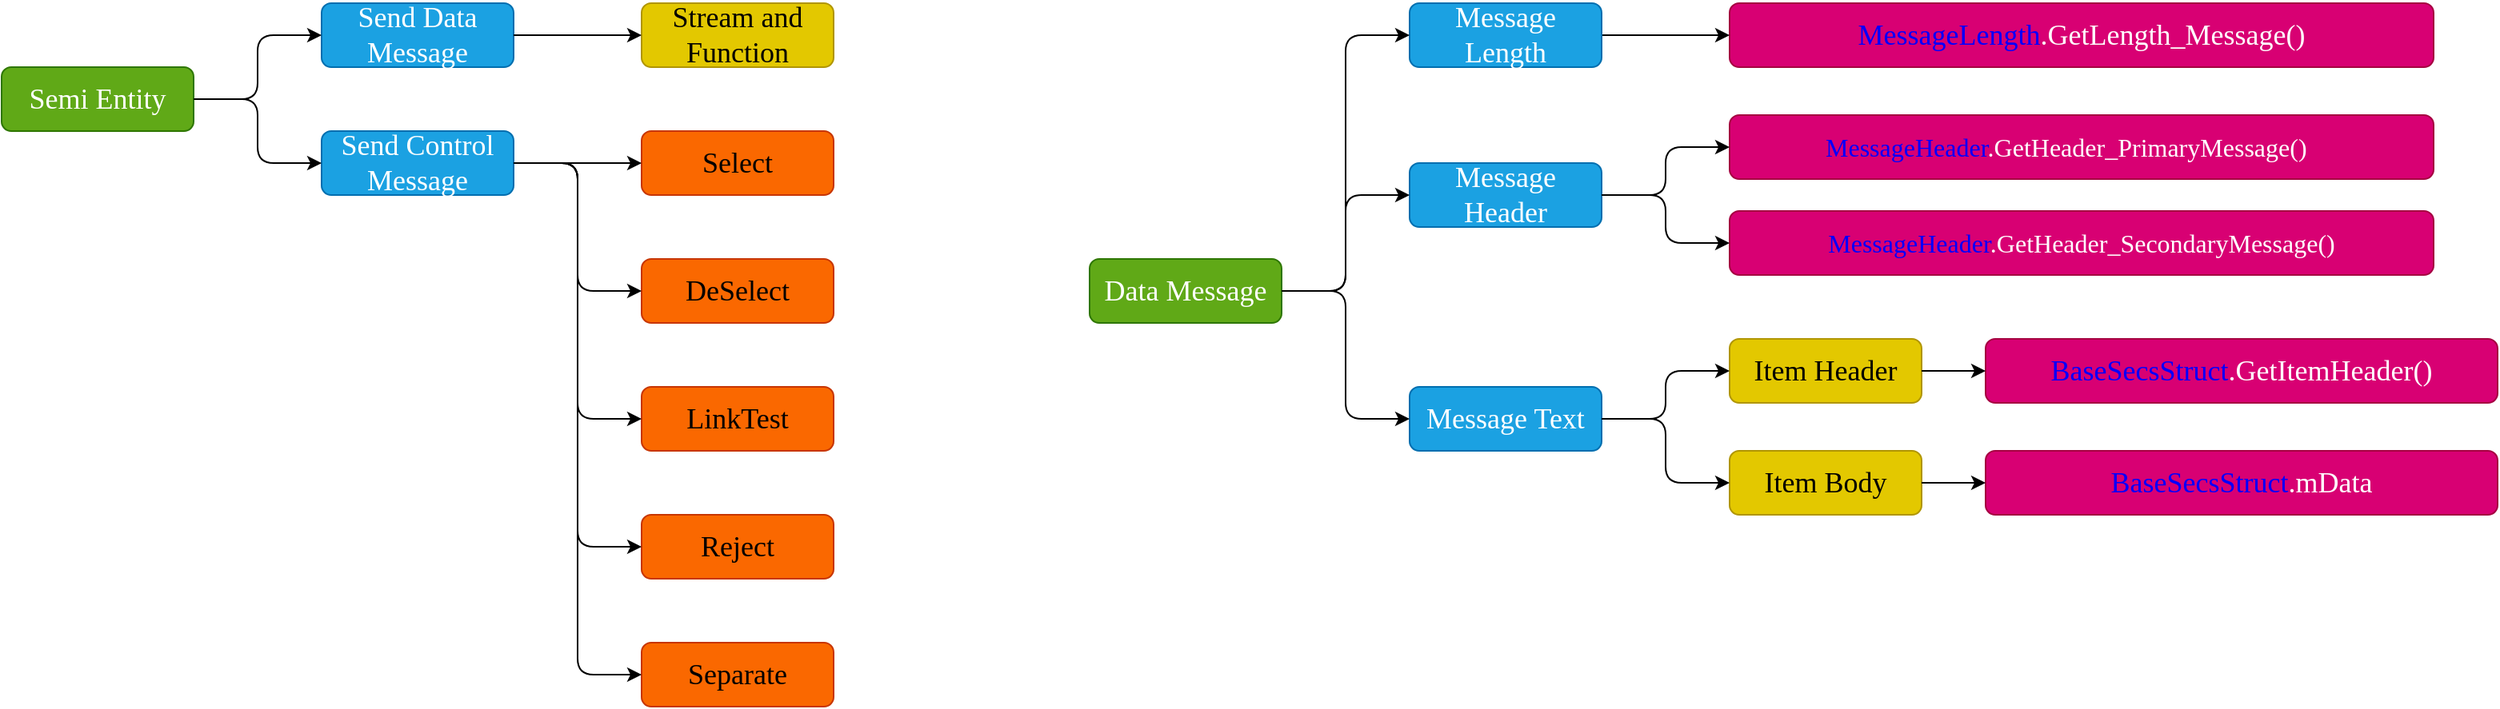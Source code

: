 <mxfile>
    <diagram id="94W7TybBtprLZWba6eNM" name="HSMS Message">
        <mxGraphModel dx="1466" dy="830" grid="1" gridSize="10" guides="1" tooltips="1" connect="1" arrows="1" fold="1" page="0" pageScale="1" pageWidth="827" pageHeight="1169" math="0" shadow="0">
            <root>
                <mxCell id="0"/>
                <mxCell id="1" parent="0"/>
                <mxCell id="2" value="" style="group;movable=0;resizable=0;rotatable=0;deletable=0;editable=0;connectable=0;" parent="1" vertex="1" connectable="0">
                    <mxGeometry x="80" y="120" width="520" height="440" as="geometry"/>
                </mxCell>
                <mxCell id="scNVsLxmT9Py_PAUhD3m-17" value="Semi Entity" style="rounded=1;whiteSpace=wrap;html=1;fontFamily=Comic Sans MS;fillColor=#60a917;fontColor=#ffffff;strokeColor=#2D7600;fontSize=18;movable=0;resizable=0;rotatable=0;deletable=0;editable=0;connectable=0;" parent="2" vertex="1">
                    <mxGeometry y="40" width="120" height="40" as="geometry"/>
                </mxCell>
                <mxCell id="scNVsLxmT9Py_PAUhD3m-19" value="Send Data Message" style="rounded=1;whiteSpace=wrap;html=1;fontFamily=Comic Sans MS;fillColor=#1ba1e2;fontColor=#ffffff;strokeColor=#006EAF;fontSize=18;movable=0;resizable=0;rotatable=0;deletable=0;editable=0;connectable=0;" parent="2" vertex="1">
                    <mxGeometry x="200" width="120" height="40" as="geometry"/>
                </mxCell>
                <mxCell id="scNVsLxmT9Py_PAUhD3m-15" value="" style="edgeStyle=elbowEdgeStyle;html=1;fontFamily=Comic Sans MS;fontSize=18;fontColor=default;rounded=1;movable=0;resizable=0;rotatable=0;deletable=0;editable=0;connectable=0;" parent="2" source="scNVsLxmT9Py_PAUhD3m-17" target="scNVsLxmT9Py_PAUhD3m-19" edge="1">
                    <mxGeometry relative="1" as="geometry"/>
                </mxCell>
                <mxCell id="scNVsLxmT9Py_PAUhD3m-25" value="Send Control Message" style="rounded=1;whiteSpace=wrap;html=1;fontFamily=Comic Sans MS;fillColor=#1ba1e2;fontColor=#ffffff;strokeColor=#006EAF;fontSize=18;movable=0;resizable=0;rotatable=0;deletable=0;editable=0;connectable=0;" parent="2" vertex="1">
                    <mxGeometry x="200" y="80" width="120" height="40" as="geometry"/>
                </mxCell>
                <mxCell id="scNVsLxmT9Py_PAUhD3m-16" value="" style="edgeStyle=elbowEdgeStyle;html=1;fontFamily=Comic Sans MS;fontSize=18;fontColor=default;rounded=1;movable=0;resizable=0;rotatable=0;deletable=0;editable=0;connectable=0;" parent="2" source="scNVsLxmT9Py_PAUhD3m-17" target="scNVsLxmT9Py_PAUhD3m-25" edge="1">
                    <mxGeometry relative="1" as="geometry"/>
                </mxCell>
                <mxCell id="scNVsLxmT9Py_PAUhD3m-26" value="Select" style="rounded=1;whiteSpace=wrap;html=1;fontFamily=Comic Sans MS;strokeColor=#C73500;fontSize=18;fontColor=#000000;fillColor=#fa6800;movable=0;resizable=0;rotatable=0;deletable=0;editable=0;connectable=0;" parent="2" vertex="1">
                    <mxGeometry x="400" y="80" width="120" height="40" as="geometry"/>
                </mxCell>
                <mxCell id="scNVsLxmT9Py_PAUhD3m-20" style="edgeStyle=elbowEdgeStyle;html=1;fontFamily=Comic Sans MS;fontSize=18;fontColor=default;rounded=1;movable=0;resizable=0;rotatable=0;deletable=0;editable=0;connectable=0;" parent="2" source="scNVsLxmT9Py_PAUhD3m-25" target="scNVsLxmT9Py_PAUhD3m-26" edge="1">
                    <mxGeometry relative="1" as="geometry"/>
                </mxCell>
                <mxCell id="scNVsLxmT9Py_PAUhD3m-27" value="DeSelect" style="rounded=1;whiteSpace=wrap;html=1;fontFamily=Comic Sans MS;strokeColor=#C73500;fontSize=18;fontColor=#000000;fillColor=#fa6800;movable=0;resizable=0;rotatable=0;deletable=0;editable=0;connectable=0;" parent="2" vertex="1">
                    <mxGeometry x="400" y="160" width="120" height="40" as="geometry"/>
                </mxCell>
                <mxCell id="scNVsLxmT9Py_PAUhD3m-21" style="edgeStyle=elbowEdgeStyle;html=1;fontFamily=Comic Sans MS;fontSize=18;fontColor=default;rounded=1;movable=0;resizable=0;rotatable=0;deletable=0;editable=0;connectable=0;" parent="2" source="scNVsLxmT9Py_PAUhD3m-25" target="scNVsLxmT9Py_PAUhD3m-27" edge="1">
                    <mxGeometry relative="1" as="geometry"/>
                </mxCell>
                <mxCell id="scNVsLxmT9Py_PAUhD3m-28" value="LinkTest" style="rounded=1;whiteSpace=wrap;html=1;fontFamily=Comic Sans MS;strokeColor=#C73500;fontSize=18;fontColor=#000000;fillColor=#fa6800;movable=0;resizable=0;rotatable=0;deletable=0;editable=0;connectable=0;" parent="2" vertex="1">
                    <mxGeometry x="400" y="240" width="120" height="40" as="geometry"/>
                </mxCell>
                <mxCell id="scNVsLxmT9Py_PAUhD3m-22" style="edgeStyle=elbowEdgeStyle;html=1;fontFamily=Comic Sans MS;fontSize=18;fontColor=default;rounded=1;movable=0;resizable=0;rotatable=0;deletable=0;editable=0;connectable=0;" parent="2" source="scNVsLxmT9Py_PAUhD3m-25" target="scNVsLxmT9Py_PAUhD3m-28" edge="1">
                    <mxGeometry relative="1" as="geometry"/>
                </mxCell>
                <mxCell id="scNVsLxmT9Py_PAUhD3m-29" value="Reject" style="rounded=1;whiteSpace=wrap;html=1;fontFamily=Comic Sans MS;strokeColor=#C73500;fontSize=18;fontColor=#000000;fillColor=#fa6800;movable=0;resizable=0;rotatable=0;deletable=0;editable=0;connectable=0;" parent="2" vertex="1">
                    <mxGeometry x="400" y="320" width="120" height="40" as="geometry"/>
                </mxCell>
                <mxCell id="scNVsLxmT9Py_PAUhD3m-23" style="edgeStyle=elbowEdgeStyle;html=1;fontFamily=Comic Sans MS;fontSize=18;fontColor=default;rounded=1;movable=0;resizable=0;rotatable=0;deletable=0;editable=0;connectable=0;" parent="2" source="scNVsLxmT9Py_PAUhD3m-25" target="scNVsLxmT9Py_PAUhD3m-29" edge="1">
                    <mxGeometry relative="1" as="geometry"/>
                </mxCell>
                <mxCell id="scNVsLxmT9Py_PAUhD3m-30" value="Separate" style="rounded=1;whiteSpace=wrap;html=1;fontFamily=Comic Sans MS;strokeColor=#C73500;fontSize=18;fontColor=#000000;fillColor=#fa6800;movable=0;resizable=0;rotatable=0;deletable=0;editable=0;connectable=0;" parent="2" vertex="1">
                    <mxGeometry x="400" y="400" width="120" height="40" as="geometry"/>
                </mxCell>
                <mxCell id="scNVsLxmT9Py_PAUhD3m-24" style="edgeStyle=elbowEdgeStyle;html=1;fontFamily=Comic Sans MS;fontSize=18;fontColor=default;rounded=1;movable=0;resizable=0;rotatable=0;deletable=0;editable=0;connectable=0;" parent="2" source="scNVsLxmT9Py_PAUhD3m-25" target="scNVsLxmT9Py_PAUhD3m-30" edge="1">
                    <mxGeometry relative="1" as="geometry"/>
                </mxCell>
                <mxCell id="scNVsLxmT9Py_PAUhD3m-31" value="Stream and Function" style="rounded=1;whiteSpace=wrap;html=1;fontFamily=Comic Sans MS;fillColor=#e3c800;fontColor=#000000;strokeColor=#B09500;fontSize=18;movable=0;resizable=0;rotatable=0;deletable=0;editable=0;connectable=0;" parent="2" vertex="1">
                    <mxGeometry x="400" width="120" height="40" as="geometry"/>
                </mxCell>
                <mxCell id="scNVsLxmT9Py_PAUhD3m-18" value="" style="edgeStyle=elbowEdgeStyle;html=1;fontFamily=Comic Sans MS;fontSize=18;fontColor=default;rounded=1;movable=0;resizable=0;rotatable=0;deletable=0;editable=0;connectable=0;" parent="2" source="scNVsLxmT9Py_PAUhD3m-19" target="scNVsLxmT9Py_PAUhD3m-31" edge="1">
                    <mxGeometry relative="1" as="geometry"/>
                </mxCell>
                <mxCell id="bDOfl30Lk7sTRHTIDUXi-18" value="" style="group;movable=0;resizable=0;rotatable=0;deletable=0;editable=0;connectable=0;" vertex="1" connectable="0" parent="1">
                    <mxGeometry x="760" y="120" width="880" height="320" as="geometry"/>
                </mxCell>
                <mxCell id="bDOfl30Lk7sTRHTIDUXi-3" value="&lt;font color=&quot;#0000ff&quot;&gt;MessageLength&lt;/font&gt;.GetLength_Message()" style="rounded=1;whiteSpace=wrap;html=1;fontFamily=Comic Sans MS;fillColor=#d80073;fontColor=#ffffff;strokeColor=#A50040;fontSize=18;movable=0;resizable=0;rotatable=0;deletable=0;editable=0;connectable=0;container=0;" vertex="1" parent="bDOfl30Lk7sTRHTIDUXi-18">
                    <mxGeometry x="400" width="440" height="40" as="geometry"/>
                </mxCell>
                <mxCell id="bDOfl30Lk7sTRHTIDUXi-4" value="" style="edgeStyle=elbowEdgeStyle;html=1;movable=0;resizable=0;rotatable=0;deletable=0;editable=0;connectable=0;" edge="1" parent="bDOfl30Lk7sTRHTIDUXi-18" source="scNVsLxmT9Py_PAUhD3m-36" target="bDOfl30Lk7sTRHTIDUXi-3">
                    <mxGeometry relative="1" as="geometry"/>
                </mxCell>
                <mxCell id="scNVsLxmT9Py_PAUhD3m-35" value="Data Message" style="rounded=1;whiteSpace=wrap;html=1;fontFamily=Comic Sans MS;fillColor=#60a917;fontColor=#ffffff;strokeColor=#2D7600;fontSize=18;movable=0;resizable=0;rotatable=0;deletable=0;editable=0;connectable=0;container=0;" parent="bDOfl30Lk7sTRHTIDUXi-18" vertex="1">
                    <mxGeometry y="160" width="120" height="40" as="geometry"/>
                </mxCell>
                <mxCell id="scNVsLxmT9Py_PAUhD3m-36" value="Message Length" style="rounded=1;whiteSpace=wrap;html=1;fontFamily=Comic Sans MS;fillColor=#1ba1e2;fontColor=#ffffff;strokeColor=#006EAF;fontSize=18;movable=0;resizable=0;rotatable=0;deletable=0;editable=0;connectable=0;container=0;" parent="bDOfl30Lk7sTRHTIDUXi-18" vertex="1">
                    <mxGeometry x="200" width="120" height="40" as="geometry"/>
                </mxCell>
                <mxCell id="scNVsLxmT9Py_PAUhD3m-32" style="edgeStyle=elbowEdgeStyle;html=1;exitX=1;exitY=0.5;exitDx=0;exitDy=0;entryX=0;entryY=0.5;entryDx=0;entryDy=0;fontFamily=Comic Sans MS;fontSize=18;fontColor=default;movable=0;resizable=0;rotatable=0;deletable=0;editable=0;connectable=0;" parent="bDOfl30Lk7sTRHTIDUXi-18" source="scNVsLxmT9Py_PAUhD3m-35" target="scNVsLxmT9Py_PAUhD3m-36" edge="1">
                    <mxGeometry relative="1" as="geometry"/>
                </mxCell>
                <mxCell id="scNVsLxmT9Py_PAUhD3m-37" value="Message Header" style="rounded=1;whiteSpace=wrap;html=1;fontFamily=Comic Sans MS;fillColor=#1ba1e2;fontColor=#ffffff;strokeColor=#006EAF;fontSize=18;movable=0;resizable=0;rotatable=0;deletable=0;editable=0;connectable=0;container=0;" parent="bDOfl30Lk7sTRHTIDUXi-18" vertex="1">
                    <mxGeometry x="200" y="100" width="120" height="40" as="geometry"/>
                </mxCell>
                <mxCell id="scNVsLxmT9Py_PAUhD3m-33" style="edgeStyle=elbowEdgeStyle;html=1;entryX=0;entryY=0.5;entryDx=0;entryDy=0;fontFamily=Comic Sans MS;fontSize=18;fontColor=default;exitX=1;exitY=0.5;exitDx=0;exitDy=0;movable=0;resizable=0;rotatable=0;deletable=0;editable=0;connectable=0;" parent="bDOfl30Lk7sTRHTIDUXi-18" source="scNVsLxmT9Py_PAUhD3m-35" target="scNVsLxmT9Py_PAUhD3m-37" edge="1">
                    <mxGeometry relative="1" as="geometry"/>
                </mxCell>
                <mxCell id="scNVsLxmT9Py_PAUhD3m-40" value="Message Text" style="rounded=1;whiteSpace=wrap;html=1;fontFamily=Comic Sans MS;fillColor=#1ba1e2;fontColor=#ffffff;strokeColor=#006EAF;fontSize=18;movable=0;resizable=0;rotatable=0;deletable=0;editable=0;connectable=0;container=0;" parent="bDOfl30Lk7sTRHTIDUXi-18" vertex="1">
                    <mxGeometry x="200" y="240" width="120" height="40" as="geometry"/>
                </mxCell>
                <mxCell id="scNVsLxmT9Py_PAUhD3m-34" style="edgeStyle=elbowEdgeStyle;html=1;exitX=1;exitY=0.5;exitDx=0;exitDy=0;entryX=0;entryY=0.5;entryDx=0;entryDy=0;fontFamily=Comic Sans MS;fontSize=18;fontColor=default;movable=0;resizable=0;rotatable=0;deletable=0;editable=0;connectable=0;" parent="bDOfl30Lk7sTRHTIDUXi-18" source="scNVsLxmT9Py_PAUhD3m-35" target="scNVsLxmT9Py_PAUhD3m-40" edge="1">
                    <mxGeometry relative="1" as="geometry"/>
                </mxCell>
                <mxCell id="scNVsLxmT9Py_PAUhD3m-41" value="Item Header" style="rounded=1;whiteSpace=wrap;html=1;fontFamily=Comic Sans MS;fillColor=#e3c800;fontColor=#000000;strokeColor=#B09500;fontSize=18;movable=0;resizable=0;rotatable=0;deletable=0;editable=0;connectable=0;container=0;" parent="bDOfl30Lk7sTRHTIDUXi-18" vertex="1">
                    <mxGeometry x="400" y="210" width="120" height="40" as="geometry"/>
                </mxCell>
                <mxCell id="scNVsLxmT9Py_PAUhD3m-38" value="" style="edgeStyle=elbowEdgeStyle;html=1;fontFamily=Comic Sans MS;fontSize=18;fontColor=default;movable=0;resizable=0;rotatable=0;deletable=0;editable=0;connectable=0;" parent="bDOfl30Lk7sTRHTIDUXi-18" source="scNVsLxmT9Py_PAUhD3m-40" target="scNVsLxmT9Py_PAUhD3m-41" edge="1">
                    <mxGeometry relative="1" as="geometry"/>
                </mxCell>
                <mxCell id="scNVsLxmT9Py_PAUhD3m-42" value="Item Body" style="rounded=1;whiteSpace=wrap;html=1;fontFamily=Comic Sans MS;fillColor=#e3c800;fontColor=#000000;strokeColor=#B09500;fontSize=18;movable=0;resizable=0;rotatable=0;deletable=0;editable=0;connectable=0;container=0;" parent="bDOfl30Lk7sTRHTIDUXi-18" vertex="1">
                    <mxGeometry x="400" y="280" width="120" height="40" as="geometry"/>
                </mxCell>
                <mxCell id="scNVsLxmT9Py_PAUhD3m-39" style="edgeStyle=elbowEdgeStyle;html=1;exitX=1;exitY=0.5;exitDx=0;exitDy=0;fontFamily=Comic Sans MS;fontSize=18;fontColor=default;movable=0;resizable=0;rotatable=0;deletable=0;editable=0;connectable=0;" parent="bDOfl30Lk7sTRHTIDUXi-18" source="scNVsLxmT9Py_PAUhD3m-40" target="scNVsLxmT9Py_PAUhD3m-42" edge="1">
                    <mxGeometry relative="1" as="geometry"/>
                </mxCell>
                <mxCell id="bDOfl30Lk7sTRHTIDUXi-10" value="&lt;font color=&quot;#0000ff&quot;&gt;MessageHeader&lt;/font&gt;.GetHeader_PrimaryMessage()&lt;span style=&quot;white-space: pre;&quot;&gt;&#9;&lt;/span&gt;" style="rounded=1;whiteSpace=wrap;html=1;fontFamily=Comic Sans MS;fillColor=#d80073;fontColor=#ffffff;strokeColor=#A50040;fontSize=16;container=0;movable=0;resizable=0;rotatable=0;deletable=0;editable=0;connectable=0;" vertex="1" parent="bDOfl30Lk7sTRHTIDUXi-18">
                    <mxGeometry x="400" y="70" width="440" height="40" as="geometry"/>
                </mxCell>
                <mxCell id="bDOfl30Lk7sTRHTIDUXi-13" style="edgeStyle=elbowEdgeStyle;html=1;entryX=0;entryY=0.5;entryDx=0;entryDy=0;movable=0;resizable=0;rotatable=0;deletable=0;editable=0;connectable=0;" edge="1" parent="bDOfl30Lk7sTRHTIDUXi-18" source="scNVsLxmT9Py_PAUhD3m-37" target="bDOfl30Lk7sTRHTIDUXi-10">
                    <mxGeometry relative="1" as="geometry"/>
                </mxCell>
                <mxCell id="bDOfl30Lk7sTRHTIDUXi-11" value="&lt;font color=&quot;#0000ff&quot;&gt;MessageHeader&lt;/font&gt;.GetHeader_SecondaryMessage()" style="rounded=1;whiteSpace=wrap;html=1;fontFamily=Comic Sans MS;fillColor=#d80073;fontColor=#ffffff;strokeColor=#A50040;fontSize=16;container=0;movable=0;resizable=0;rotatable=0;deletable=0;editable=0;connectable=0;" vertex="1" parent="bDOfl30Lk7sTRHTIDUXi-18">
                    <mxGeometry x="400" y="130" width="440" height="40" as="geometry"/>
                </mxCell>
                <mxCell id="bDOfl30Lk7sTRHTIDUXi-14" value="&lt;font color=&quot;#0000ff&quot;&gt;BaseSecsStruct&lt;/font&gt;.GetItemHeader()" style="rounded=1;whiteSpace=wrap;html=1;fontFamily=Comic Sans MS;fillColor=#d80073;fontColor=#ffffff;strokeColor=#A50040;fontSize=18;movable=0;resizable=0;rotatable=0;deletable=0;editable=0;connectable=0;container=0;" vertex="1" parent="bDOfl30Lk7sTRHTIDUXi-18">
                    <mxGeometry x="560" y="210" width="320" height="40" as="geometry"/>
                </mxCell>
                <mxCell id="bDOfl30Lk7sTRHTIDUXi-16" value="&lt;font color=&quot;#0000ff&quot;&gt;BaseSecsStruct&lt;/font&gt;.mData" style="rounded=1;whiteSpace=wrap;html=1;fontFamily=Comic Sans MS;fillColor=#d80073;fontColor=#ffffff;strokeColor=#A50040;fontSize=18;movable=0;resizable=0;rotatable=0;deletable=0;editable=0;connectable=0;container=0;" vertex="1" parent="bDOfl30Lk7sTRHTIDUXi-18">
                    <mxGeometry x="560" y="280" width="320" height="40" as="geometry"/>
                </mxCell>
                <mxCell id="bDOfl30Lk7sTRHTIDUXi-12" style="edgeStyle=elbowEdgeStyle;html=1;entryX=0;entryY=0.5;entryDx=0;entryDy=0;movable=0;resizable=0;rotatable=0;deletable=0;editable=0;connectable=0;" edge="1" parent="bDOfl30Lk7sTRHTIDUXi-18" source="scNVsLxmT9Py_PAUhD3m-37" target="bDOfl30Lk7sTRHTIDUXi-11">
                    <mxGeometry relative="1" as="geometry"/>
                </mxCell>
                <mxCell id="bDOfl30Lk7sTRHTIDUXi-15" value="" style="edgeStyle=elbowEdgeStyle;html=1;fontColor=#0000FF;movable=0;resizable=0;rotatable=0;deletable=0;editable=0;connectable=0;" edge="1" parent="bDOfl30Lk7sTRHTIDUXi-18" source="scNVsLxmT9Py_PAUhD3m-41" target="bDOfl30Lk7sTRHTIDUXi-14">
                    <mxGeometry relative="1" as="geometry"/>
                </mxCell>
                <mxCell id="bDOfl30Lk7sTRHTIDUXi-17" value="" style="edgeStyle=elbowEdgeStyle;html=1;fontColor=#0000FF;movable=0;resizable=0;rotatable=0;deletable=0;editable=0;connectable=0;" edge="1" parent="bDOfl30Lk7sTRHTIDUXi-18" source="scNVsLxmT9Py_PAUhD3m-42" target="bDOfl30Lk7sTRHTIDUXi-16">
                    <mxGeometry relative="1" as="geometry"/>
                </mxCell>
            </root>
        </mxGraphModel>
    </diagram>
    <diagram id="j7OupbRzkjOBTRSpLezw" name="连接功能">
        <mxGraphModel dx="1173" dy="664" grid="1" gridSize="10" guides="1" tooltips="1" connect="1" arrows="1" fold="1" page="1" pageScale="1" pageWidth="827" pageHeight="1169" math="0" shadow="0">
            <root>
                <mxCell id="0"/>
                <mxCell id="1" parent="0"/>
                <mxCell id="MxGg8pFGL5LVP_NZ7vtq-3" value="" style="edgeStyle=none;html=1;noEdgeStyle=1;orthogonal=1;movable=0;resizable=0;rotatable=0;deletable=0;editable=0;connectable=0;" parent="1" source="MxGg8pFGL5LVP_NZ7vtq-1" target="MxGg8pFGL5LVP_NZ7vtq-2" edge="1">
                    <mxGeometry relative="1" as="geometry"/>
                </mxCell>
                <mxCell id="MxGg8pFGL5LVP_NZ7vtq-1" value="启动监听Socket" style="rounded=1;whiteSpace=wrap;html=1;fontFamily=Comic Sans MS;movable=0;resizable=0;rotatable=0;deletable=0;editable=0;connectable=0;" parent="1" vertex="1">
                    <mxGeometry x="120" y="80" width="120" height="40" as="geometry"/>
                </mxCell>
                <mxCell id="MxGg8pFGL5LVP_NZ7vtq-5" value="" style="edgeStyle=none;html=1;noEdgeStyle=1;orthogonal=1;movable=0;resizable=0;rotatable=0;deletable=0;editable=0;connectable=0;" parent="1" source="MxGg8pFGL5LVP_NZ7vtq-2" target="MxGg8pFGL5LVP_NZ7vtq-4" edge="1">
                    <mxGeometry relative="1" as="geometry"/>
                </mxCell>
                <mxCell id="MxGg8pFGL5LVP_NZ7vtq-2" value="等待Host连接" style="rounded=1;whiteSpace=wrap;html=1;fontFamily=Comic Sans MS;movable=0;resizable=0;rotatable=0;deletable=0;editable=0;connectable=0;" parent="1" vertex="1">
                    <mxGeometry x="120" y="160" width="120" height="40" as="geometry"/>
                </mxCell>
                <mxCell id="MxGg8pFGL5LVP_NZ7vtq-7" value="" style="edgeStyle=none;html=1;noEdgeStyle=1;orthogonal=1;movable=0;resizable=0;rotatable=0;deletable=0;editable=0;connectable=0;" parent="1" source="MxGg8pFGL5LVP_NZ7vtq-4" target="MxGg8pFGL5LVP_NZ7vtq-6" edge="1">
                    <mxGeometry relative="1" as="geometry"/>
                </mxCell>
                <mxCell id="MxGg8pFGL5LVP_NZ7vtq-11" style="edgeStyle=none;html=1;movable=0;resizable=0;rotatable=0;deletable=0;editable=0;connectable=0;" parent="1" source="MxGg8pFGL5LVP_NZ7vtq-4" target="MxGg8pFGL5LVP_NZ7vtq-10" edge="1">
                    <mxGeometry relative="1" as="geometry"/>
                </mxCell>
                <mxCell id="MxGg8pFGL5LVP_NZ7vtq-4" value="启动通讯Socket" style="rounded=1;whiteSpace=wrap;html=1;fontFamily=Comic Sans MS;movable=0;resizable=0;rotatable=0;deletable=0;editable=0;connectable=0;" parent="1" vertex="1">
                    <mxGeometry x="120" y="240" width="120" height="40" as="geometry"/>
                </mxCell>
                <mxCell id="MxGg8pFGL5LVP_NZ7vtq-9" value="" style="edgeStyle=none;html=1;noEdgeStyle=1;orthogonal=1;movable=0;resizable=0;rotatable=0;deletable=0;editable=0;connectable=0;" parent="1" source="MxGg8pFGL5LVP_NZ7vtq-6" target="MxGg8pFGL5LVP_NZ7vtq-8" edge="1">
                    <mxGeometry relative="1" as="geometry"/>
                </mxCell>
                <mxCell id="MxGg8pFGL5LVP_NZ7vtq-6" value="Host发送S1F13" style="rounded=1;whiteSpace=wrap;html=1;fontFamily=Comic Sans MS;movable=0;resizable=0;rotatable=0;deletable=0;editable=0;connectable=0;" parent="1" vertex="1">
                    <mxGeometry x="120" y="320" width="120" height="40" as="geometry"/>
                </mxCell>
                <mxCell id="MxGg8pFGL5LVP_NZ7vtq-8" value="Equipment发送S1F14" style="rounded=1;whiteSpace=wrap;html=1;fontFamily=Comic Sans MS;movable=0;resizable=0;rotatable=0;deletable=0;editable=0;connectable=0;" parent="1" vertex="1">
                    <mxGeometry x="120" y="400" width="120" height="40" as="geometry"/>
                </mxCell>
                <mxCell id="MxGg8pFGL5LVP_NZ7vtq-10" value="关闭监听Socket" style="rounded=1;whiteSpace=wrap;html=1;fontFamily=Comic Sans MS;movable=0;resizable=0;rotatable=0;deletable=0;editable=0;connectable=0;" parent="1" vertex="1">
                    <mxGeometry x="280" y="240" width="120" height="40" as="geometry"/>
                </mxCell>
                <mxCell id="pv_Ulsr4DJnHeyuObPYi-1" value="" style="group;movable=0;resizable=0;rotatable=0;deletable=0;editable=0;connectable=0;" parent="1" vertex="1" connectable="0">
                    <mxGeometry x="480" y="80" width="240" height="200" as="geometry"/>
                </mxCell>
                <mxCell id="MxGg8pFGL5LVP_NZ7vtq-12" value="通讯Socket收到0字节表示Host断开了通讯" style="rounded=1;whiteSpace=wrap;html=1;fontFamily=Comic Sans MS;movable=0;resizable=0;rotatable=0;deletable=0;editable=0;connectable=0;" parent="pv_Ulsr4DJnHeyuObPYi-1" vertex="1">
                    <mxGeometry width="240" height="40" as="geometry"/>
                </mxCell>
                <mxCell id="MxGg8pFGL5LVP_NZ7vtq-13" value="关闭通讯Socket" style="rounded=1;whiteSpace=wrap;html=1;fontFamily=Comic Sans MS;movable=0;resizable=0;rotatable=0;deletable=0;editable=0;connectable=0;" parent="pv_Ulsr4DJnHeyuObPYi-1" vertex="1">
                    <mxGeometry x="60" y="80" width="120" height="40" as="geometry"/>
                </mxCell>
                <mxCell id="MxGg8pFGL5LVP_NZ7vtq-14" value="" style="edgeStyle=elbowEdgeStyle;html=1;elbow=vertical;movable=0;resizable=0;rotatable=0;deletable=0;editable=0;connectable=0;" parent="pv_Ulsr4DJnHeyuObPYi-1" source="MxGg8pFGL5LVP_NZ7vtq-12" target="MxGg8pFGL5LVP_NZ7vtq-13" edge="1">
                    <mxGeometry relative="1" as="geometry"/>
                </mxCell>
                <mxCell id="MxGg8pFGL5LVP_NZ7vtq-15" value="开启监听Socket，等待Host连接" style="rounded=1;whiteSpace=wrap;html=1;fontFamily=Comic Sans MS;movable=0;resizable=0;rotatable=0;deletable=0;editable=0;connectable=0;" parent="pv_Ulsr4DJnHeyuObPYi-1" vertex="1">
                    <mxGeometry y="160" width="240" height="40" as="geometry"/>
                </mxCell>
                <mxCell id="MxGg8pFGL5LVP_NZ7vtq-16" value="" style="edgeStyle=elbowEdgeStyle;html=1;elbow=vertical;movable=0;resizable=0;rotatable=0;deletable=0;editable=0;connectable=0;" parent="pv_Ulsr4DJnHeyuObPYi-1" source="MxGg8pFGL5LVP_NZ7vtq-13" target="MxGg8pFGL5LVP_NZ7vtq-15" edge="1">
                    <mxGeometry relative="1" as="geometry"/>
                </mxCell>
            </root>
        </mxGraphModel>
    </diagram>
</mxfile>